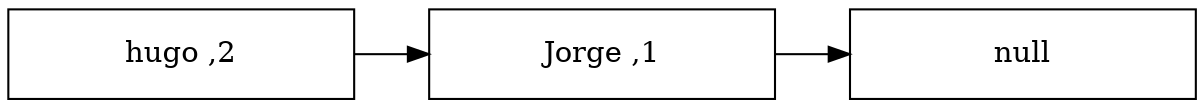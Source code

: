 digraph G {
node[shape = record, width = 2.3, height = 0.6];
rankdir = LR;
nodo0[label="hugo 
,2"];
nodo0->nodo1
nodo1[label="Jorge 
,1"];
nodof [label=" null  "];
nodo1 -> nodof 
}
